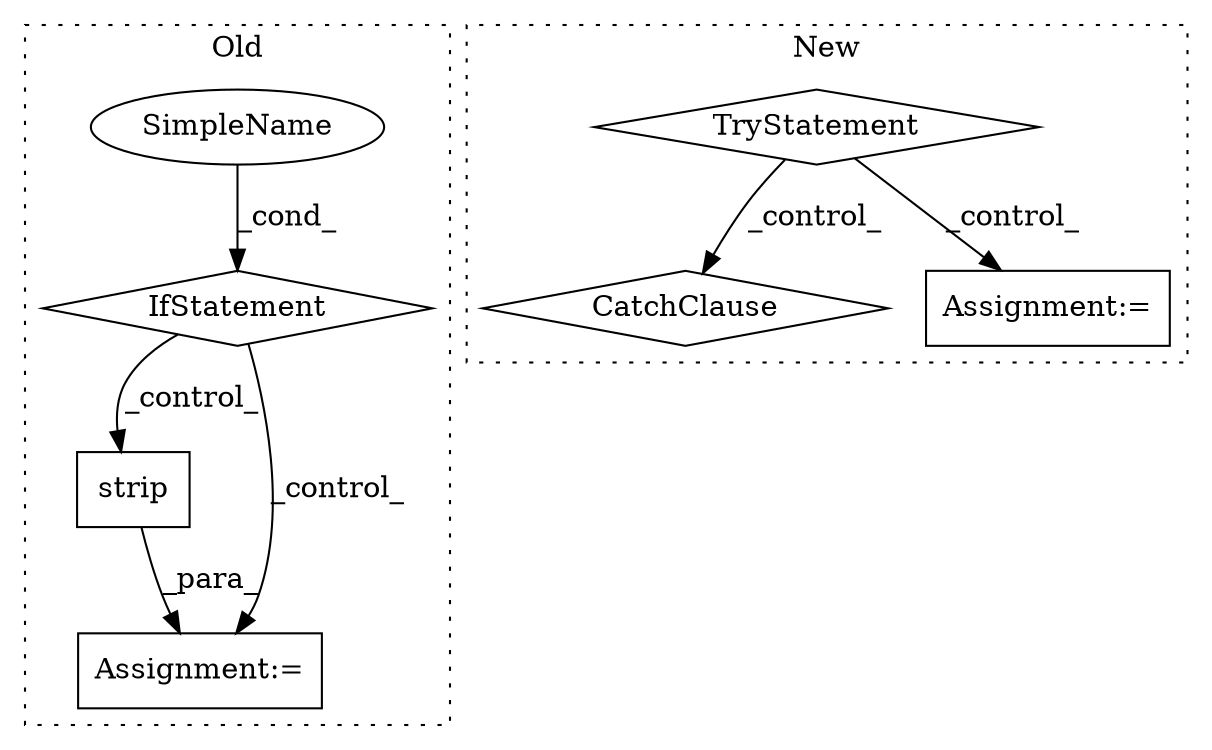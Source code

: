 digraph G {
subgraph cluster0 {
1 [label="strip" a="32" s="4256,4265" l="6,1" shape="box"];
5 [label="IfStatement" a="25" s="4069,4091" l="4,2" shape="diamond"];
6 [label="SimpleName" a="42" s="" l="" shape="ellipse"];
7 [label="Assignment:=" a="7" s="4239" l="1" shape="box"];
label = "Old";
style="dotted";
}
subgraph cluster1 {
2 [label="TryStatement" a="54" s="3959" l="4" shape="diamond"];
3 [label="CatchClause" a="12" s="4073,4095" l="11,2" shape="diamond"];
4 [label="Assignment:=" a="7" s="3975" l="1" shape="box"];
label = "New";
style="dotted";
}
1 -> 7 [label="_para_"];
2 -> 4 [label="_control_"];
2 -> 3 [label="_control_"];
5 -> 1 [label="_control_"];
5 -> 7 [label="_control_"];
6 -> 5 [label="_cond_"];
}